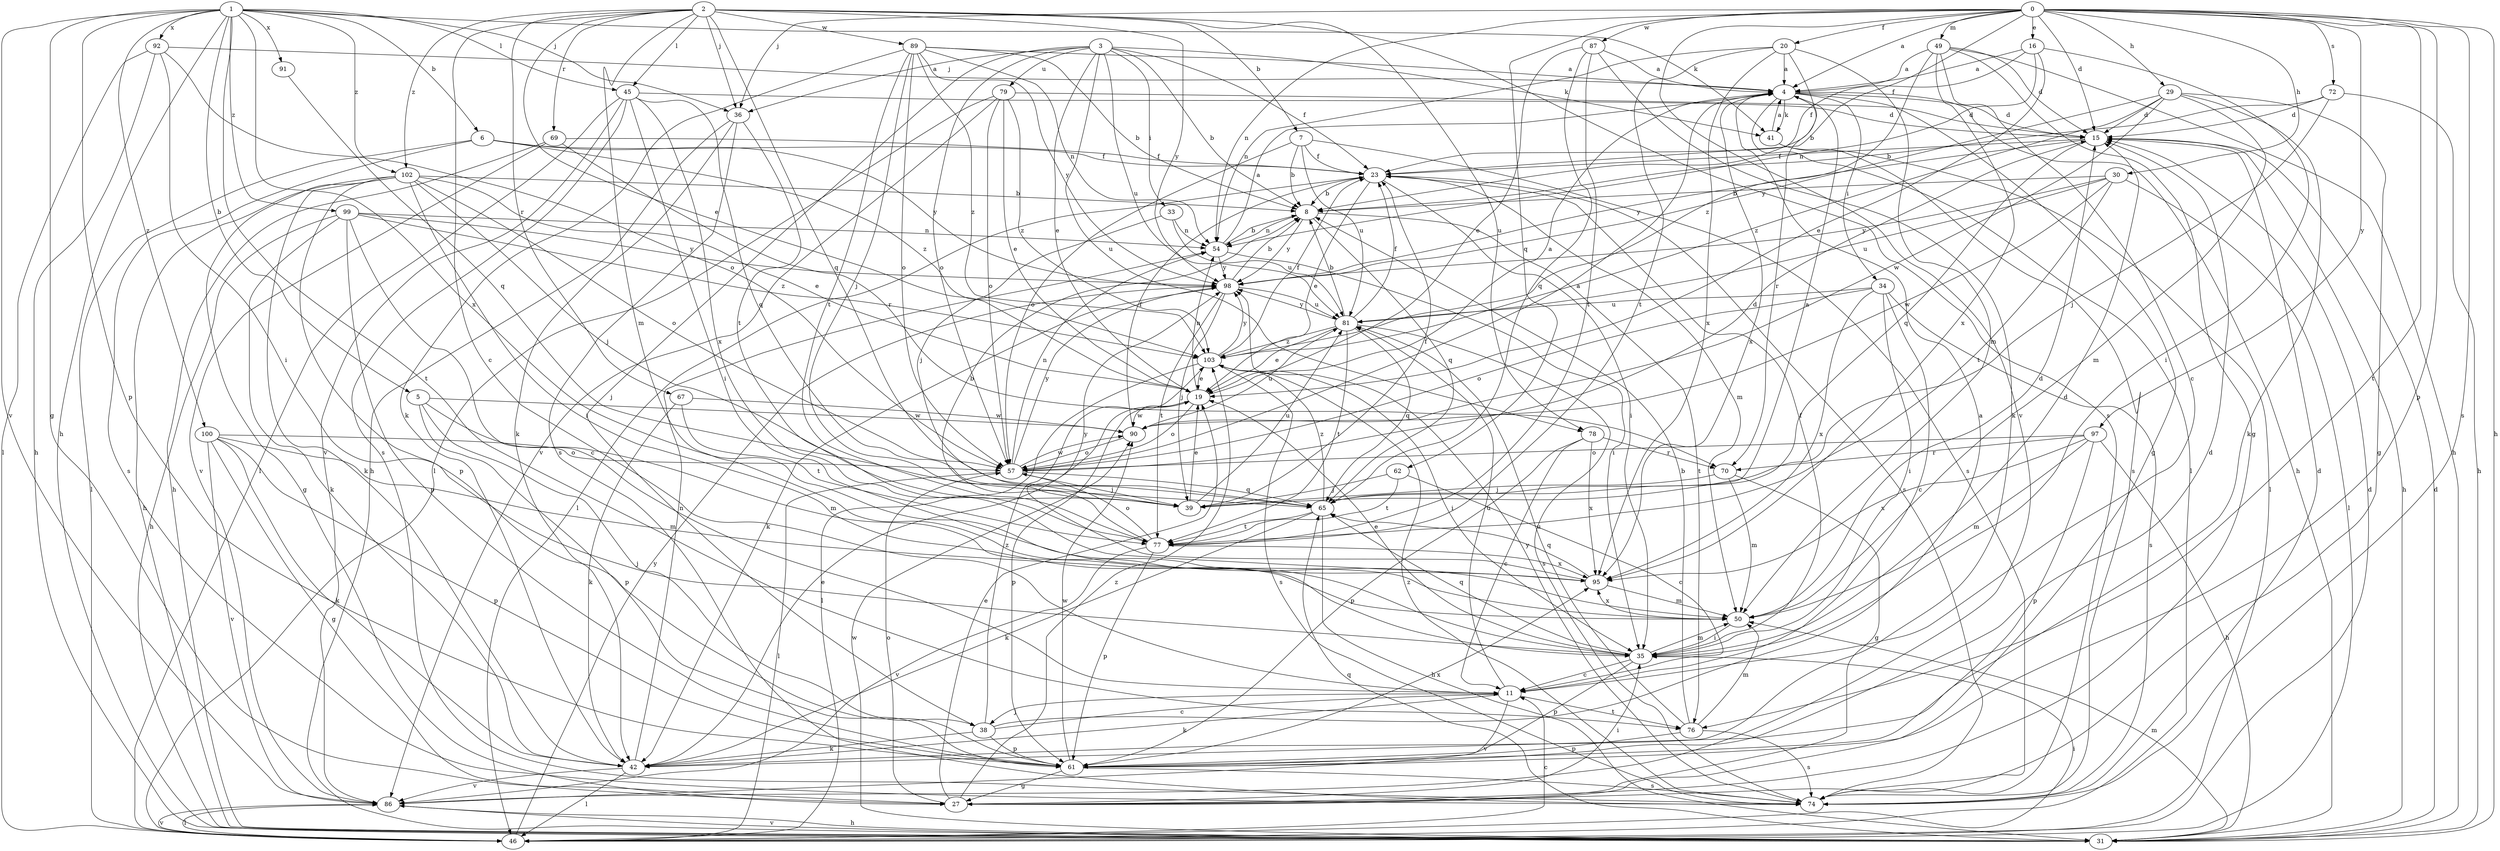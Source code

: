 strict digraph  {
0;
1;
2;
3;
4;
5;
6;
7;
8;
11;
15;
16;
19;
20;
23;
27;
29;
30;
31;
33;
34;
35;
36;
38;
39;
41;
42;
45;
46;
49;
50;
54;
57;
61;
62;
65;
67;
69;
70;
72;
74;
76;
77;
78;
79;
81;
86;
87;
89;
90;
91;
92;
95;
97;
98;
99;
100;
102;
103;
0 -> 4  [label=a];
0 -> 15  [label=d];
0 -> 16  [label=e];
0 -> 20  [label=f];
0 -> 23  [label=f];
0 -> 29  [label=h];
0 -> 30  [label=h];
0 -> 31  [label=h];
0 -> 36  [label=j];
0 -> 49  [label=m];
0 -> 54  [label=n];
0 -> 61  [label=p];
0 -> 62  [label=q];
0 -> 72  [label=s];
0 -> 74  [label=s];
0 -> 76  [label=t];
0 -> 86  [label=v];
0 -> 87  [label=w];
0 -> 97  [label=y];
1 -> 5  [label=b];
1 -> 6  [label=b];
1 -> 27  [label=g];
1 -> 31  [label=h];
1 -> 36  [label=j];
1 -> 41  [label=k];
1 -> 45  [label=l];
1 -> 61  [label=p];
1 -> 76  [label=t];
1 -> 86  [label=v];
1 -> 91  [label=x];
1 -> 92  [label=x];
1 -> 95  [label=x];
1 -> 99  [label=z];
1 -> 100  [label=z];
1 -> 102  [label=z];
2 -> 7  [label=b];
2 -> 11  [label=c];
2 -> 19  [label=e];
2 -> 36  [label=j];
2 -> 45  [label=l];
2 -> 50  [label=m];
2 -> 65  [label=q];
2 -> 67  [label=r];
2 -> 69  [label=r];
2 -> 74  [label=s];
2 -> 78  [label=u];
2 -> 89  [label=w];
2 -> 98  [label=y];
2 -> 102  [label=z];
3 -> 8  [label=b];
3 -> 19  [label=e];
3 -> 23  [label=f];
3 -> 33  [label=i];
3 -> 36  [label=j];
3 -> 38  [label=j];
3 -> 41  [label=k];
3 -> 57  [label=o];
3 -> 78  [label=u];
3 -> 79  [label=u];
3 -> 81  [label=u];
4 -> 15  [label=d];
4 -> 27  [label=g];
4 -> 31  [label=h];
4 -> 34  [label=i];
4 -> 41  [label=k];
4 -> 46  [label=l];
4 -> 70  [label=r];
4 -> 95  [label=x];
5 -> 38  [label=j];
5 -> 50  [label=m];
5 -> 61  [label=p];
5 -> 90  [label=w];
6 -> 23  [label=f];
6 -> 46  [label=l];
6 -> 74  [label=s];
6 -> 98  [label=y];
6 -> 103  [label=z];
7 -> 8  [label=b];
7 -> 23  [label=f];
7 -> 57  [label=o];
7 -> 74  [label=s];
7 -> 81  [label=u];
8 -> 54  [label=n];
8 -> 65  [label=q];
8 -> 76  [label=t];
8 -> 98  [label=y];
11 -> 38  [label=j];
11 -> 42  [label=k];
11 -> 76  [label=t];
11 -> 81  [label=u];
11 -> 86  [label=v];
15 -> 23  [label=f];
15 -> 31  [label=h];
15 -> 65  [label=q];
15 -> 98  [label=y];
16 -> 4  [label=a];
16 -> 19  [label=e];
16 -> 23  [label=f];
16 -> 35  [label=i];
16 -> 54  [label=n];
19 -> 4  [label=a];
19 -> 54  [label=n];
19 -> 57  [label=o];
19 -> 61  [label=p];
19 -> 90  [label=w];
20 -> 4  [label=a];
20 -> 8  [label=b];
20 -> 50  [label=m];
20 -> 54  [label=n];
20 -> 77  [label=t];
20 -> 95  [label=x];
23 -> 8  [label=b];
23 -> 19  [label=e];
23 -> 35  [label=i];
23 -> 46  [label=l];
23 -> 50  [label=m];
23 -> 74  [label=s];
27 -> 19  [label=e];
27 -> 35  [label=i];
27 -> 57  [label=o];
27 -> 103  [label=z];
29 -> 15  [label=d];
29 -> 27  [label=g];
29 -> 42  [label=k];
29 -> 50  [label=m];
29 -> 90  [label=w];
29 -> 98  [label=y];
29 -> 103  [label=z];
30 -> 8  [label=b];
30 -> 46  [label=l];
30 -> 77  [label=t];
30 -> 81  [label=u];
30 -> 90  [label=w];
30 -> 98  [label=y];
31 -> 15  [label=d];
31 -> 50  [label=m];
31 -> 65  [label=q];
31 -> 86  [label=v];
31 -> 90  [label=w];
33 -> 39  [label=j];
33 -> 54  [label=n];
33 -> 81  [label=u];
34 -> 11  [label=c];
34 -> 35  [label=i];
34 -> 57  [label=o];
34 -> 74  [label=s];
34 -> 81  [label=u];
34 -> 95  [label=x];
35 -> 11  [label=c];
35 -> 15  [label=d];
35 -> 19  [label=e];
35 -> 23  [label=f];
35 -> 50  [label=m];
35 -> 61  [label=p];
35 -> 65  [label=q];
36 -> 31  [label=h];
36 -> 42  [label=k];
36 -> 74  [label=s];
36 -> 77  [label=t];
38 -> 4  [label=a];
38 -> 11  [label=c];
38 -> 42  [label=k];
38 -> 61  [label=p];
38 -> 103  [label=z];
39 -> 19  [label=e];
39 -> 23  [label=f];
39 -> 81  [label=u];
41 -> 4  [label=a];
41 -> 46  [label=l];
41 -> 74  [label=s];
42 -> 19  [label=e];
42 -> 46  [label=l];
42 -> 54  [label=n];
42 -> 86  [label=v];
45 -> 15  [label=d];
45 -> 35  [label=i];
45 -> 46  [label=l];
45 -> 65  [label=q];
45 -> 74  [label=s];
45 -> 86  [label=v];
45 -> 95  [label=x];
46 -> 11  [label=c];
46 -> 15  [label=d];
46 -> 35  [label=i];
46 -> 86  [label=v];
46 -> 98  [label=y];
49 -> 4  [label=a];
49 -> 11  [label=c];
49 -> 15  [label=d];
49 -> 27  [label=g];
49 -> 31  [label=h];
49 -> 95  [label=x];
49 -> 103  [label=z];
50 -> 15  [label=d];
50 -> 35  [label=i];
50 -> 95  [label=x];
54 -> 4  [label=a];
54 -> 8  [label=b];
54 -> 35  [label=i];
54 -> 98  [label=y];
57 -> 4  [label=a];
57 -> 15  [label=d];
57 -> 39  [label=j];
57 -> 46  [label=l];
57 -> 54  [label=n];
57 -> 65  [label=q];
57 -> 90  [label=w];
57 -> 98  [label=y];
61 -> 15  [label=d];
61 -> 27  [label=g];
61 -> 74  [label=s];
61 -> 90  [label=w];
61 -> 95  [label=x];
62 -> 11  [label=c];
62 -> 39  [label=j];
62 -> 77  [label=t];
65 -> 4  [label=a];
65 -> 31  [label=h];
65 -> 42  [label=k];
65 -> 77  [label=t];
65 -> 103  [label=z];
67 -> 42  [label=k];
67 -> 77  [label=t];
67 -> 90  [label=w];
69 -> 23  [label=f];
69 -> 31  [label=h];
69 -> 70  [label=r];
69 -> 86  [label=v];
70 -> 27  [label=g];
70 -> 39  [label=j];
70 -> 50  [label=m];
72 -> 8  [label=b];
72 -> 15  [label=d];
72 -> 31  [label=h];
72 -> 39  [label=j];
74 -> 15  [label=d];
74 -> 98  [label=y];
74 -> 103  [label=z];
76 -> 8  [label=b];
76 -> 50  [label=m];
76 -> 61  [label=p];
76 -> 74  [label=s];
76 -> 81  [label=u];
77 -> 8  [label=b];
77 -> 57  [label=o];
77 -> 61  [label=p];
77 -> 86  [label=v];
77 -> 95  [label=x];
78 -> 11  [label=c];
78 -> 61  [label=p];
78 -> 70  [label=r];
78 -> 95  [label=x];
79 -> 15  [label=d];
79 -> 19  [label=e];
79 -> 46  [label=l];
79 -> 57  [label=o];
79 -> 86  [label=v];
79 -> 103  [label=z];
81 -> 8  [label=b];
81 -> 19  [label=e];
81 -> 23  [label=f];
81 -> 65  [label=q];
81 -> 74  [label=s];
81 -> 77  [label=t];
81 -> 98  [label=y];
81 -> 103  [label=z];
86 -> 31  [label=h];
86 -> 46  [label=l];
87 -> 4  [label=a];
87 -> 19  [label=e];
87 -> 42  [label=k];
87 -> 65  [label=q];
87 -> 77  [label=t];
89 -> 4  [label=a];
89 -> 8  [label=b];
89 -> 39  [label=j];
89 -> 42  [label=k];
89 -> 54  [label=n];
89 -> 57  [label=o];
89 -> 77  [label=t];
89 -> 98  [label=y];
89 -> 103  [label=z];
90 -> 23  [label=f];
90 -> 57  [label=o];
90 -> 81  [label=u];
91 -> 65  [label=q];
92 -> 4  [label=a];
92 -> 31  [label=h];
92 -> 35  [label=i];
92 -> 46  [label=l];
92 -> 57  [label=o];
95 -> 50  [label=m];
95 -> 65  [label=q];
95 -> 98  [label=y];
97 -> 31  [label=h];
97 -> 50  [label=m];
97 -> 57  [label=o];
97 -> 61  [label=p];
97 -> 70  [label=r];
97 -> 95  [label=x];
98 -> 8  [label=b];
98 -> 39  [label=j];
98 -> 42  [label=k];
98 -> 77  [label=t];
98 -> 81  [label=u];
99 -> 11  [label=c];
99 -> 31  [label=h];
99 -> 42  [label=k];
99 -> 54  [label=n];
99 -> 61  [label=p];
99 -> 98  [label=y];
99 -> 103  [label=z];
100 -> 27  [label=g];
100 -> 42  [label=k];
100 -> 50  [label=m];
100 -> 57  [label=o];
100 -> 61  [label=p];
100 -> 86  [label=v];
102 -> 8  [label=b];
102 -> 19  [label=e];
102 -> 27  [label=g];
102 -> 31  [label=h];
102 -> 35  [label=i];
102 -> 39  [label=j];
102 -> 42  [label=k];
102 -> 57  [label=o];
102 -> 61  [label=p];
103 -> 19  [label=e];
103 -> 23  [label=f];
103 -> 35  [label=i];
103 -> 46  [label=l];
103 -> 74  [label=s];
103 -> 98  [label=y];
}
